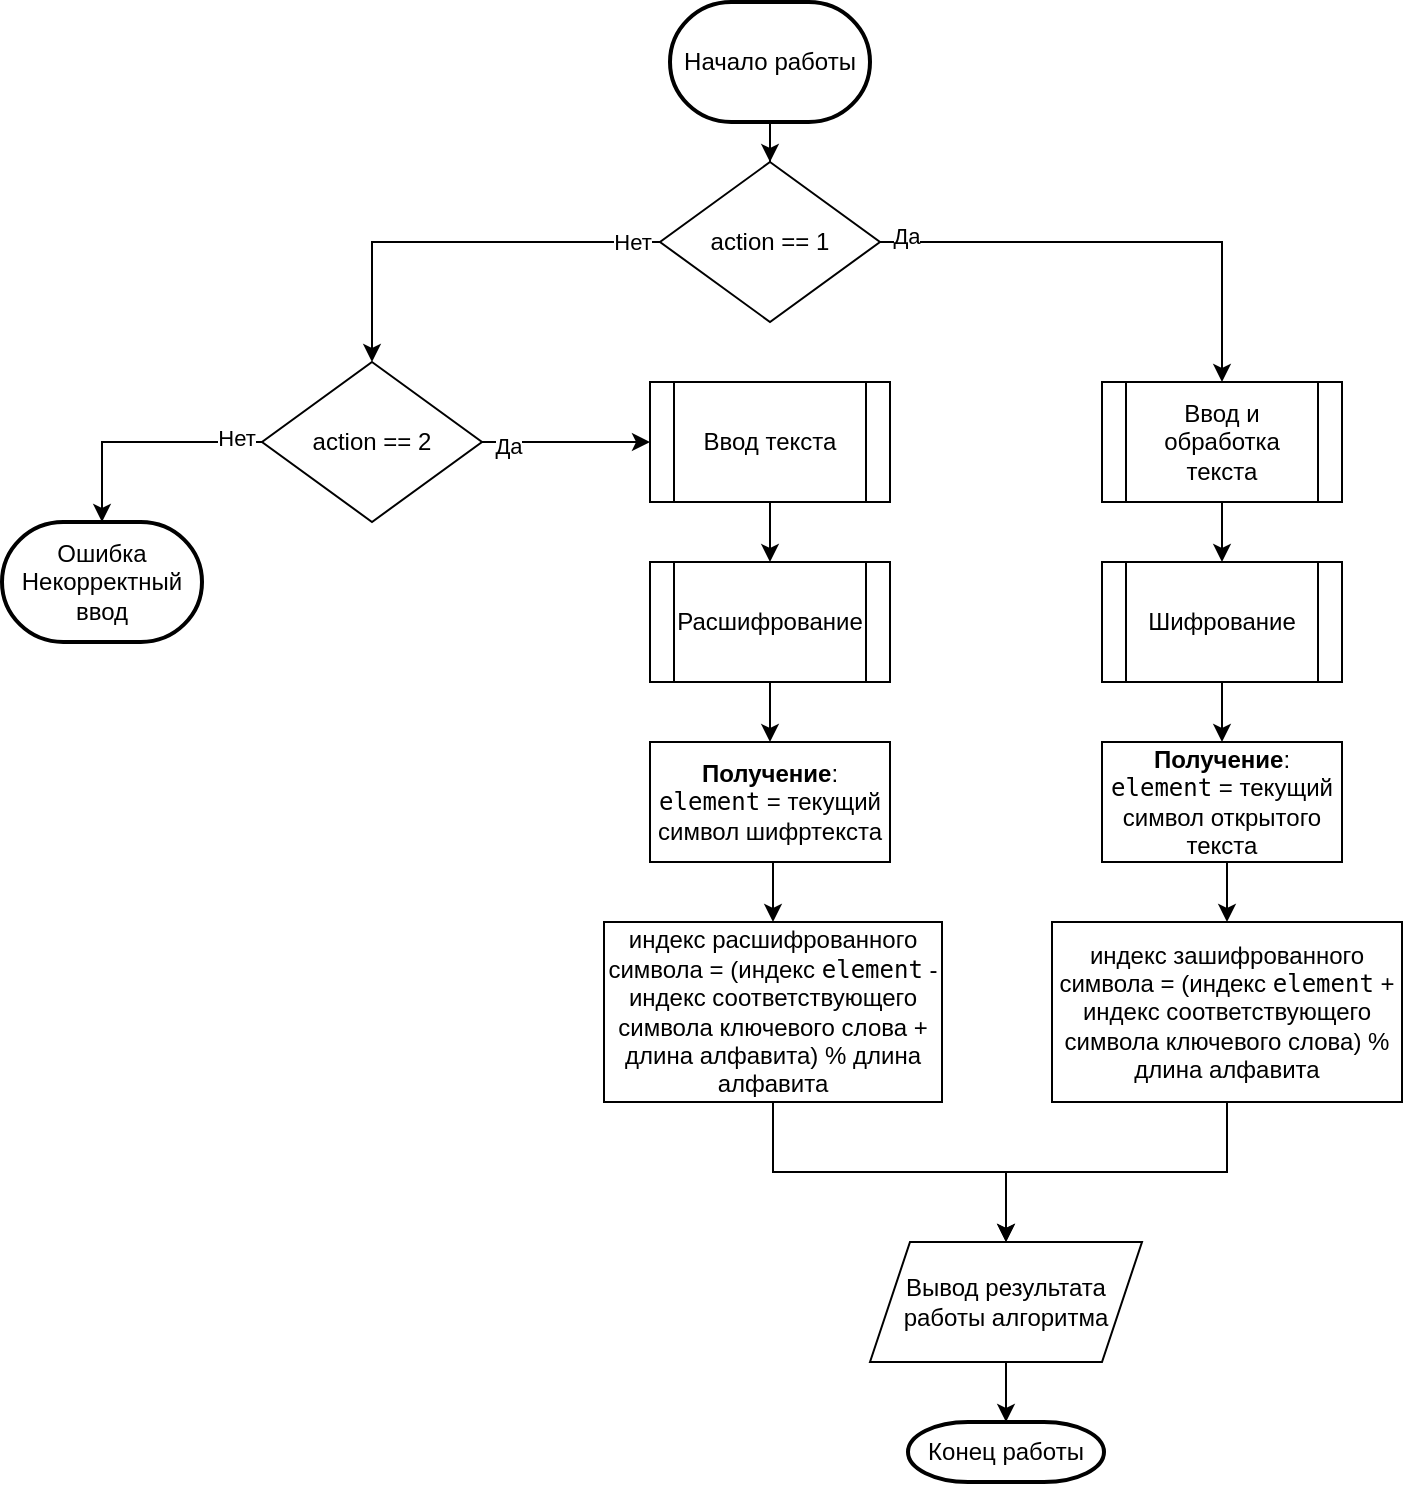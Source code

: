 <mxfile version="24.4.0" type="device">
  <diagram name="Страница — 1" id="BbJhXy07eGnsAdr8XJRf">
    <mxGraphModel dx="1434" dy="854" grid="1" gridSize="10" guides="1" tooltips="1" connect="1" arrows="1" fold="1" page="1" pageScale="1" pageWidth="827" pageHeight="1169" math="0" shadow="0">
      <root>
        <mxCell id="0" />
        <mxCell id="1" parent="0" />
        <mxCell id="rqpQ5a6BcR_GVlNUoB2x-27" style="edgeStyle=orthogonalEdgeStyle;rounded=0;orthogonalLoop=1;jettySize=auto;html=1;exitX=0.5;exitY=1;exitDx=0;exitDy=0;exitPerimeter=0;" edge="1" parent="1" source="rqpQ5a6BcR_GVlNUoB2x-25" target="rqpQ5a6BcR_GVlNUoB2x-26">
          <mxGeometry relative="1" as="geometry" />
        </mxCell>
        <mxCell id="rqpQ5a6BcR_GVlNUoB2x-25" value="Начало работы" style="strokeWidth=2;html=1;shape=mxgraph.flowchart.terminator;whiteSpace=wrap;" vertex="1" parent="1">
          <mxGeometry x="364" y="20" width="100" height="60" as="geometry" />
        </mxCell>
        <mxCell id="rqpQ5a6BcR_GVlNUoB2x-29" style="edgeStyle=orthogonalEdgeStyle;rounded=0;orthogonalLoop=1;jettySize=auto;html=1;exitX=0;exitY=0.5;exitDx=0;exitDy=0;entryX=0.5;entryY=0;entryDx=0;entryDy=0;" edge="1" parent="1" source="rqpQ5a6BcR_GVlNUoB2x-26" target="rqpQ5a6BcR_GVlNUoB2x-28">
          <mxGeometry relative="1" as="geometry" />
        </mxCell>
        <mxCell id="rqpQ5a6BcR_GVlNUoB2x-30" value="Нет" style="edgeLabel;html=1;align=center;verticalAlign=middle;resizable=0;points=[];" vertex="1" connectable="0" parent="rqpQ5a6BcR_GVlNUoB2x-29">
          <mxGeometry x="-0.863" relative="1" as="geometry">
            <mxPoint as="offset" />
          </mxGeometry>
        </mxCell>
        <mxCell id="rqpQ5a6BcR_GVlNUoB2x-38" style="edgeStyle=orthogonalEdgeStyle;rounded=0;orthogonalLoop=1;jettySize=auto;html=1;exitX=1;exitY=0.5;exitDx=0;exitDy=0;entryX=0.5;entryY=0;entryDx=0;entryDy=0;" edge="1" parent="1" source="rqpQ5a6BcR_GVlNUoB2x-26" target="rqpQ5a6BcR_GVlNUoB2x-37">
          <mxGeometry relative="1" as="geometry" />
        </mxCell>
        <mxCell id="rqpQ5a6BcR_GVlNUoB2x-39" value="Да" style="edgeLabel;html=1;align=center;verticalAlign=middle;resizable=0;points=[];" vertex="1" connectable="0" parent="rqpQ5a6BcR_GVlNUoB2x-38">
          <mxGeometry x="-0.892" y="3" relative="1" as="geometry">
            <mxPoint as="offset" />
          </mxGeometry>
        </mxCell>
        <mxCell id="rqpQ5a6BcR_GVlNUoB2x-26" value="action == 1" style="rhombus;whiteSpace=wrap;html=1;" vertex="1" parent="1">
          <mxGeometry x="359" y="100" width="110" height="80" as="geometry" />
        </mxCell>
        <mxCell id="rqpQ5a6BcR_GVlNUoB2x-34" style="edgeStyle=orthogonalEdgeStyle;rounded=0;orthogonalLoop=1;jettySize=auto;html=1;exitX=1;exitY=0.5;exitDx=0;exitDy=0;entryX=0;entryY=0.5;entryDx=0;entryDy=0;" edge="1" parent="1" source="rqpQ5a6BcR_GVlNUoB2x-28" target="rqpQ5a6BcR_GVlNUoB2x-33">
          <mxGeometry relative="1" as="geometry" />
        </mxCell>
        <mxCell id="rqpQ5a6BcR_GVlNUoB2x-35" value="Да" style="edgeLabel;html=1;align=center;verticalAlign=middle;resizable=0;points=[];" vertex="1" connectable="0" parent="rqpQ5a6BcR_GVlNUoB2x-34">
          <mxGeometry x="-0.691" y="-2" relative="1" as="geometry">
            <mxPoint as="offset" />
          </mxGeometry>
        </mxCell>
        <mxCell id="rqpQ5a6BcR_GVlNUoB2x-28" value="action == 2" style="rhombus;whiteSpace=wrap;html=1;" vertex="1" parent="1">
          <mxGeometry x="160" y="200" width="110" height="80" as="geometry" />
        </mxCell>
        <mxCell id="rqpQ5a6BcR_GVlNUoB2x-31" value="Ошибка Некорректный ввод" style="strokeWidth=2;html=1;shape=mxgraph.flowchart.terminator;whiteSpace=wrap;" vertex="1" parent="1">
          <mxGeometry x="30" y="280" width="100" height="60" as="geometry" />
        </mxCell>
        <mxCell id="rqpQ5a6BcR_GVlNUoB2x-32" style="edgeStyle=orthogonalEdgeStyle;rounded=0;orthogonalLoop=1;jettySize=auto;html=1;exitX=0;exitY=0.5;exitDx=0;exitDy=0;entryX=0.5;entryY=0;entryDx=0;entryDy=0;entryPerimeter=0;" edge="1" parent="1" source="rqpQ5a6BcR_GVlNUoB2x-28" target="rqpQ5a6BcR_GVlNUoB2x-31">
          <mxGeometry relative="1" as="geometry" />
        </mxCell>
        <mxCell id="rqpQ5a6BcR_GVlNUoB2x-36" value="Нет" style="edgeLabel;html=1;align=center;verticalAlign=middle;resizable=0;points=[];" vertex="1" connectable="0" parent="rqpQ5a6BcR_GVlNUoB2x-32">
          <mxGeometry x="-0.783" y="-2" relative="1" as="geometry">
            <mxPoint as="offset" />
          </mxGeometry>
        </mxCell>
        <mxCell id="rqpQ5a6BcR_GVlNUoB2x-45" style="edgeStyle=orthogonalEdgeStyle;rounded=0;orthogonalLoop=1;jettySize=auto;html=1;exitX=0.5;exitY=1;exitDx=0;exitDy=0;" edge="1" parent="1" source="rqpQ5a6BcR_GVlNUoB2x-33" target="rqpQ5a6BcR_GVlNUoB2x-40">
          <mxGeometry relative="1" as="geometry" />
        </mxCell>
        <mxCell id="rqpQ5a6BcR_GVlNUoB2x-33" value="Ввод текста" style="shape=process;whiteSpace=wrap;html=1;backgroundOutline=1;" vertex="1" parent="1">
          <mxGeometry x="354" y="210" width="120" height="60" as="geometry" />
        </mxCell>
        <mxCell id="rqpQ5a6BcR_GVlNUoB2x-44" style="edgeStyle=orthogonalEdgeStyle;rounded=0;orthogonalLoop=1;jettySize=auto;html=1;exitX=0.5;exitY=1;exitDx=0;exitDy=0;" edge="1" parent="1" source="rqpQ5a6BcR_GVlNUoB2x-37" target="rqpQ5a6BcR_GVlNUoB2x-41">
          <mxGeometry relative="1" as="geometry" />
        </mxCell>
        <mxCell id="rqpQ5a6BcR_GVlNUoB2x-37" value="Ввод и обработка текста" style="shape=process;whiteSpace=wrap;html=1;backgroundOutline=1;" vertex="1" parent="1">
          <mxGeometry x="580" y="210" width="120" height="60" as="geometry" />
        </mxCell>
        <mxCell id="rqpQ5a6BcR_GVlNUoB2x-51" style="edgeStyle=orthogonalEdgeStyle;rounded=0;orthogonalLoop=1;jettySize=auto;html=1;exitX=0.5;exitY=1;exitDx=0;exitDy=0;entryX=0.5;entryY=0;entryDx=0;entryDy=0;" edge="1" parent="1" source="rqpQ5a6BcR_GVlNUoB2x-40" target="rqpQ5a6BcR_GVlNUoB2x-49">
          <mxGeometry relative="1" as="geometry" />
        </mxCell>
        <mxCell id="rqpQ5a6BcR_GVlNUoB2x-40" value="Расшифрование" style="shape=process;whiteSpace=wrap;html=1;backgroundOutline=1;" vertex="1" parent="1">
          <mxGeometry x="354" y="300" width="120" height="60" as="geometry" />
        </mxCell>
        <mxCell id="rqpQ5a6BcR_GVlNUoB2x-46" style="edgeStyle=orthogonalEdgeStyle;rounded=0;orthogonalLoop=1;jettySize=auto;html=1;exitX=0.5;exitY=1;exitDx=0;exitDy=0;entryX=0.5;entryY=0;entryDx=0;entryDy=0;" edge="1" parent="1" source="rqpQ5a6BcR_GVlNUoB2x-41" target="rqpQ5a6BcR_GVlNUoB2x-43">
          <mxGeometry relative="1" as="geometry" />
        </mxCell>
        <mxCell id="rqpQ5a6BcR_GVlNUoB2x-41" value="Шифрование" style="shape=process;whiteSpace=wrap;html=1;backgroundOutline=1;" vertex="1" parent="1">
          <mxGeometry x="580" y="300" width="120" height="60" as="geometry" />
        </mxCell>
        <mxCell id="rqpQ5a6BcR_GVlNUoB2x-48" style="edgeStyle=orthogonalEdgeStyle;rounded=0;orthogonalLoop=1;jettySize=auto;html=1;exitX=0.5;exitY=1;exitDx=0;exitDy=0;entryX=0.5;entryY=0;entryDx=0;entryDy=0;" edge="1" parent="1" source="rqpQ5a6BcR_GVlNUoB2x-43" target="rqpQ5a6BcR_GVlNUoB2x-47">
          <mxGeometry relative="1" as="geometry" />
        </mxCell>
        <mxCell id="rqpQ5a6BcR_GVlNUoB2x-43" value="&lt;strong&gt;Получение&lt;/strong&gt;: &lt;code&gt;element&lt;/code&gt; = текущий символ открытого текста" style="rounded=0;whiteSpace=wrap;html=1;" vertex="1" parent="1">
          <mxGeometry x="580" y="390" width="120" height="60" as="geometry" />
        </mxCell>
        <mxCell id="rqpQ5a6BcR_GVlNUoB2x-54" style="edgeStyle=orthogonalEdgeStyle;rounded=0;orthogonalLoop=1;jettySize=auto;html=1;exitX=0.5;exitY=1;exitDx=0;exitDy=0;entryX=0.5;entryY=0;entryDx=0;entryDy=0;" edge="1" parent="1" source="rqpQ5a6BcR_GVlNUoB2x-47" target="rqpQ5a6BcR_GVlNUoB2x-53">
          <mxGeometry relative="1" as="geometry" />
        </mxCell>
        <mxCell id="rqpQ5a6BcR_GVlNUoB2x-47" value="индекс зашифрованного символа = (индекс &lt;code&gt;element&lt;/code&gt; + индекс соответствующего символа ключевого слова) % длина алфавита" style="rounded=0;whiteSpace=wrap;html=1;" vertex="1" parent="1">
          <mxGeometry x="555" y="480" width="175" height="90" as="geometry" />
        </mxCell>
        <mxCell id="rqpQ5a6BcR_GVlNUoB2x-52" style="edgeStyle=orthogonalEdgeStyle;rounded=0;orthogonalLoop=1;jettySize=auto;html=1;exitX=0.5;exitY=1;exitDx=0;exitDy=0;entryX=0.5;entryY=0;entryDx=0;entryDy=0;" edge="1" parent="1" source="rqpQ5a6BcR_GVlNUoB2x-49" target="rqpQ5a6BcR_GVlNUoB2x-50">
          <mxGeometry relative="1" as="geometry" />
        </mxCell>
        <mxCell id="rqpQ5a6BcR_GVlNUoB2x-49" value="&lt;strong&gt;Получение&lt;/strong&gt;: &lt;code&gt;element&lt;/code&gt; = текущий символ шифртекста" style="rounded=0;whiteSpace=wrap;html=1;" vertex="1" parent="1">
          <mxGeometry x="354" y="390" width="120" height="60" as="geometry" />
        </mxCell>
        <mxCell id="rqpQ5a6BcR_GVlNUoB2x-55" style="edgeStyle=orthogonalEdgeStyle;rounded=0;orthogonalLoop=1;jettySize=auto;html=1;exitX=0.5;exitY=1;exitDx=0;exitDy=0;entryX=0.5;entryY=0;entryDx=0;entryDy=0;" edge="1" parent="1" source="rqpQ5a6BcR_GVlNUoB2x-50" target="rqpQ5a6BcR_GVlNUoB2x-53">
          <mxGeometry relative="1" as="geometry" />
        </mxCell>
        <mxCell id="rqpQ5a6BcR_GVlNUoB2x-50" value="индекс расшифрованного символа = (индекс &lt;code&gt;element&lt;/code&gt; - индекс соответствующего символа ключевого слова + длина алфавита) % длина алфавита" style="rounded=0;whiteSpace=wrap;html=1;" vertex="1" parent="1">
          <mxGeometry x="331" y="480" width="169" height="90" as="geometry" />
        </mxCell>
        <mxCell id="rqpQ5a6BcR_GVlNUoB2x-53" value="Вывод результата работы алгоритма" style="shape=parallelogram;perimeter=parallelogramPerimeter;whiteSpace=wrap;html=1;fixedSize=1;" vertex="1" parent="1">
          <mxGeometry x="464" y="640" width="136" height="60" as="geometry" />
        </mxCell>
        <mxCell id="rqpQ5a6BcR_GVlNUoB2x-56" value="Конец работы" style="strokeWidth=2;html=1;shape=mxgraph.flowchart.terminator;whiteSpace=wrap;" vertex="1" parent="1">
          <mxGeometry x="483" y="730" width="98" height="30" as="geometry" />
        </mxCell>
        <mxCell id="rqpQ5a6BcR_GVlNUoB2x-57" style="edgeStyle=orthogonalEdgeStyle;rounded=0;orthogonalLoop=1;jettySize=auto;html=1;exitX=0.5;exitY=1;exitDx=0;exitDy=0;entryX=0.5;entryY=0;entryDx=0;entryDy=0;entryPerimeter=0;" edge="1" parent="1" source="rqpQ5a6BcR_GVlNUoB2x-53" target="rqpQ5a6BcR_GVlNUoB2x-56">
          <mxGeometry relative="1" as="geometry" />
        </mxCell>
      </root>
    </mxGraphModel>
  </diagram>
</mxfile>
